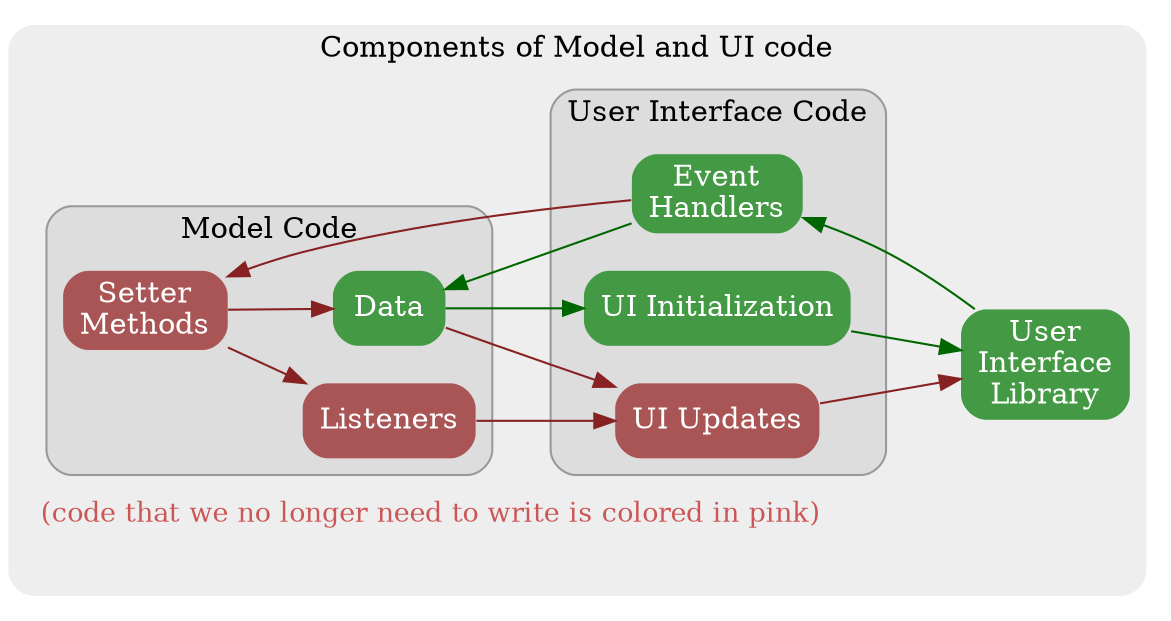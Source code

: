 digraph {
    bgcolor=invis
    rankdir=LR
    graph [color=invis style=rounded]
    node [shape=rect style="rounded,filled" fontcolor="white" color=invis]
    subgraph cluster_all
    {
        label="Components of Model and UI code"
        bgcolor="#eeeeee"

        subgraph cluster_model
        {
            bgcolor="#dddddd"
            color="#999999"
            label="Model Code"
            Data [fillcolor="#449944"]
            node [fillcolor="#aa5555"]
            Listeners
            Setters [label="Setter\nMethods"]
        }
        subgraph cluster_ui_code
        {
            bgcolor="#dddddd"
            color="#999999"
            label="User Interface Code"
            Updates [fillcolor="#aa5555" label="UI Updates"]
            node [fillcolor="#449944"]
            Initialization [label="UI Initialization"]
            Events [label="Event\nHandlers"]
        }
        
        subgraph cluster_caption
        {
            label="(code that we no longer need to write is colored in pink)"
            fontcolor="#cc5555"
            fontsize=13
            node [shape=point]
            edge [style=invis]
            cap0 -> cap1 -> cap2
        }

        UI [fillcolor="#449944" label="User\nInterface\nLibrary"]

        edge [color="#006600"]
        Data -> Initialization
        Events -> Data
        Initialization -> UI
        UI -> Events

        edge [color="#882222"]
        Data -> Updates
        Listeners -> Updates
        Events -> Setters
        Setters -> Data, Listeners
        Updates -> UI

        cap2 -> UI [style=invis]
    }
}
